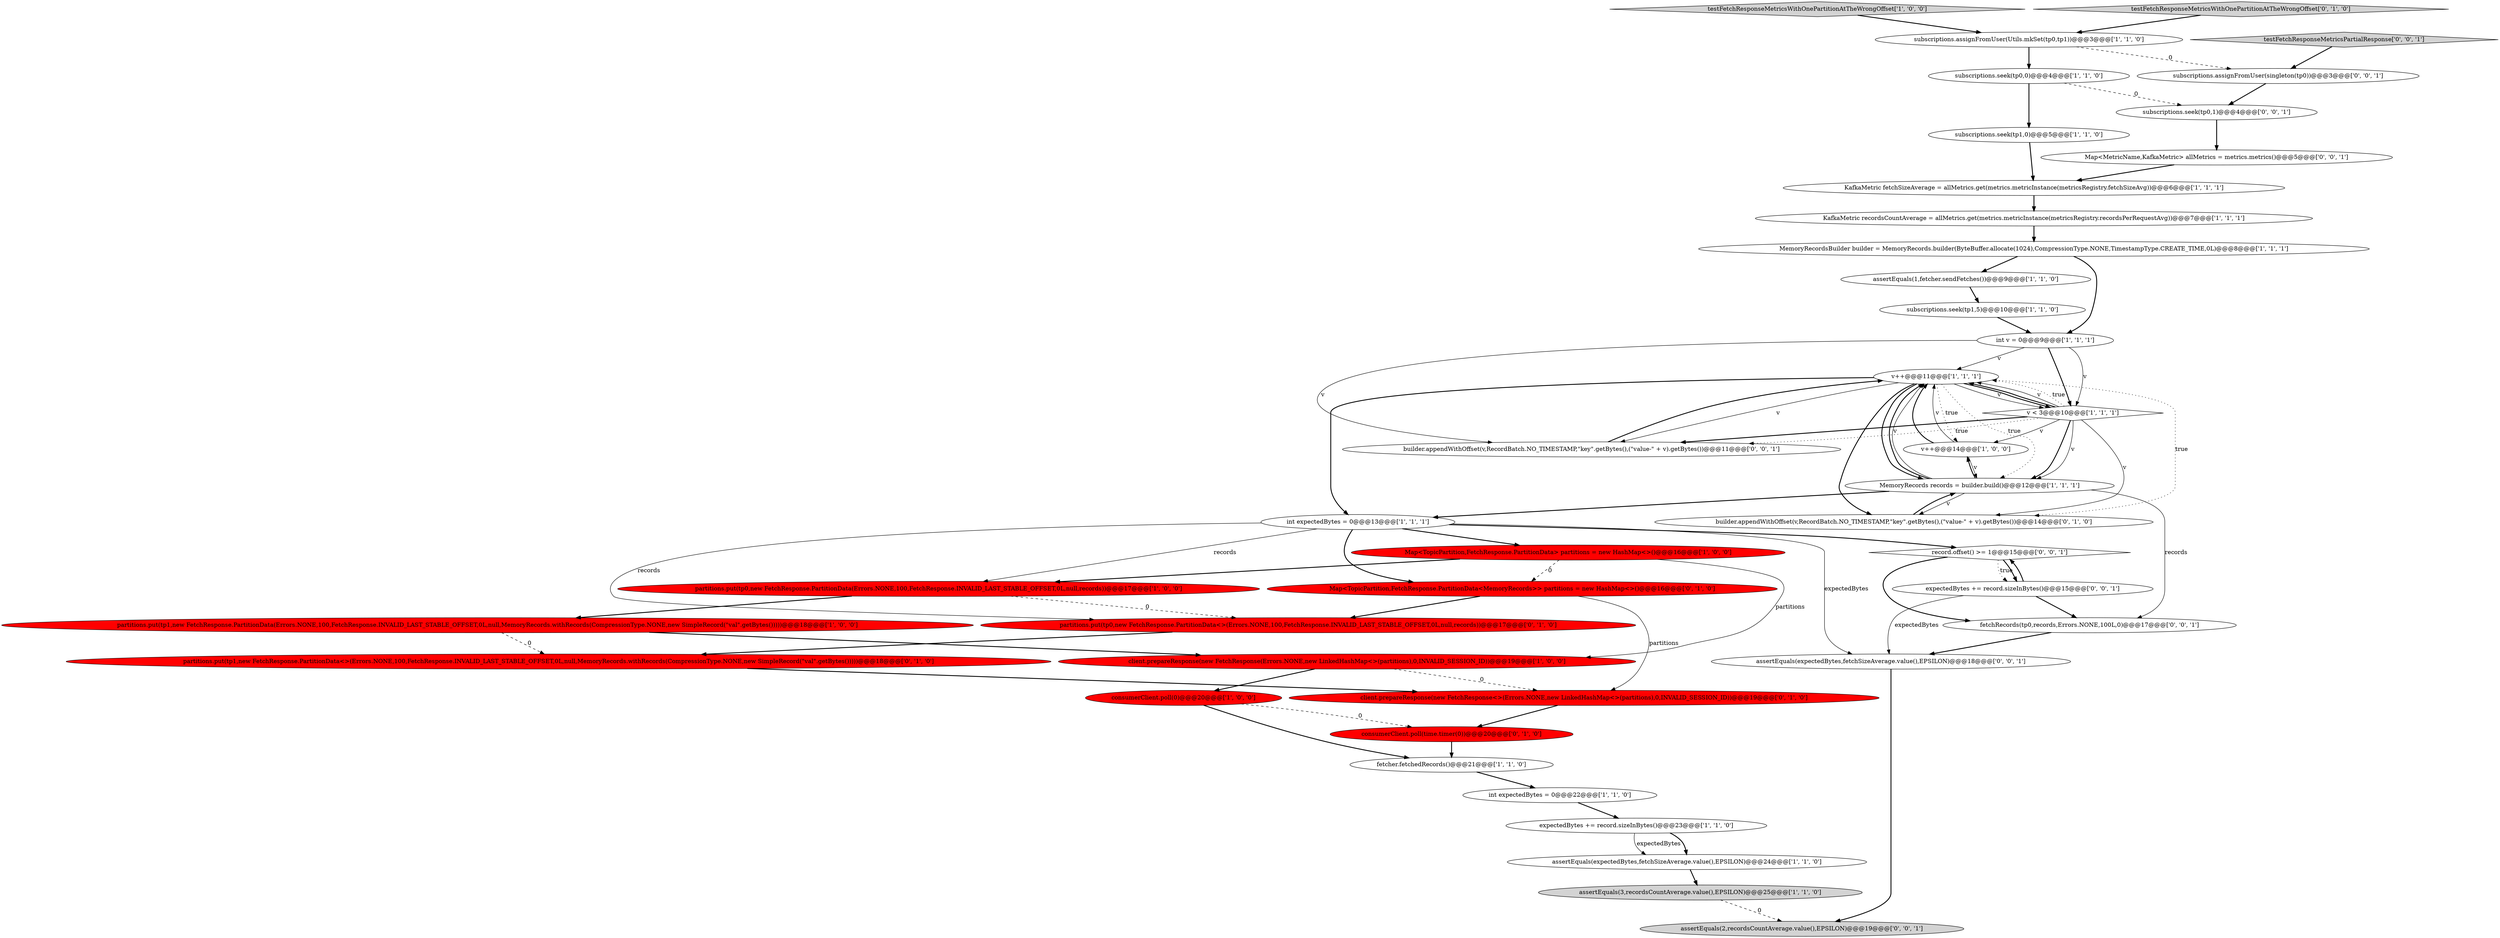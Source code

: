 digraph {
4 [style = filled, label = "subscriptions.seek(tp1,5)@@@10@@@['1', '1', '0']", fillcolor = white, shape = ellipse image = "AAA0AAABBB1BBB"];
24 [style = filled, label = "expectedBytes += record.sizeInBytes()@@@23@@@['1', '1', '0']", fillcolor = white, shape = ellipse image = "AAA0AAABBB1BBB"];
22 [style = filled, label = "int expectedBytes = 0@@@22@@@['1', '1', '0']", fillcolor = white, shape = ellipse image = "AAA0AAABBB1BBB"];
17 [style = filled, label = "v++@@@11@@@['1', '1', '1']", fillcolor = white, shape = ellipse image = "AAA0AAABBB1BBB"];
38 [style = filled, label = "fetchRecords(tp0,records,Errors.NONE,100L,0)@@@17@@@['0', '0', '1']", fillcolor = white, shape = ellipse image = "AAA0AAABBB3BBB"];
23 [style = filled, label = "consumerClient.poll(0)@@@20@@@['1', '0', '0']", fillcolor = red, shape = ellipse image = "AAA1AAABBB1BBB"];
6 [style = filled, label = "client.prepareResponse(new FetchResponse(Errors.NONE,new LinkedHashMap<>(partitions),0,INVALID_SESSION_ID))@@@19@@@['1', '0', '0']", fillcolor = red, shape = ellipse image = "AAA1AAABBB1BBB"];
8 [style = filled, label = "partitions.put(tp0,new FetchResponse.PartitionData(Errors.NONE,100,FetchResponse.INVALID_LAST_STABLE_OFFSET,0L,null,records))@@@17@@@['1', '0', '0']", fillcolor = red, shape = ellipse image = "AAA1AAABBB1BBB"];
0 [style = filled, label = "testFetchResponseMetricsWithOnePartitionAtTheWrongOffset['1', '0', '0']", fillcolor = lightgray, shape = diamond image = "AAA0AAABBB1BBB"];
1 [style = filled, label = "v++@@@14@@@['1', '0', '0']", fillcolor = white, shape = ellipse image = "AAA0AAABBB1BBB"];
2 [style = filled, label = "assertEquals(expectedBytes,fetchSizeAverage.value(),EPSILON)@@@24@@@['1', '1', '0']", fillcolor = white, shape = ellipse image = "AAA0AAABBB1BBB"];
3 [style = filled, label = "v < 3@@@10@@@['1', '1', '1']", fillcolor = white, shape = diamond image = "AAA0AAABBB1BBB"];
5 [style = filled, label = "KafkaMetric fetchSizeAverage = allMetrics.get(metrics.metricInstance(metricsRegistry.fetchSizeAvg))@@@6@@@['1', '1', '1']", fillcolor = white, shape = ellipse image = "AAA0AAABBB1BBB"];
34 [style = filled, label = "testFetchResponseMetricsPartialResponse['0', '0', '1']", fillcolor = lightgray, shape = diamond image = "AAA0AAABBB3BBB"];
26 [style = filled, label = "testFetchResponseMetricsWithOnePartitionAtTheWrongOffset['0', '1', '0']", fillcolor = lightgray, shape = diamond image = "AAA0AAABBB2BBB"];
37 [style = filled, label = "builder.appendWithOffset(v,RecordBatch.NO_TIMESTAMP,\"key\".getBytes(),(\"value-\" + v).getBytes())@@@11@@@['0', '0', '1']", fillcolor = white, shape = ellipse image = "AAA0AAABBB3BBB"];
25 [style = filled, label = "builder.appendWithOffset(v,RecordBatch.NO_TIMESTAMP,\"key\".getBytes(),(\"value-\" + v).getBytes())@@@14@@@['0', '1', '0']", fillcolor = white, shape = ellipse image = "AAA0AAABBB2BBB"];
11 [style = filled, label = "assertEquals(1,fetcher.sendFetches())@@@9@@@['1', '1', '0']", fillcolor = white, shape = ellipse image = "AAA0AAABBB1BBB"];
21 [style = filled, label = "int expectedBytes = 0@@@13@@@['1', '1', '1']", fillcolor = white, shape = ellipse image = "AAA0AAABBB1BBB"];
19 [style = filled, label = "partitions.put(tp1,new FetchResponse.PartitionData(Errors.NONE,100,FetchResponse.INVALID_LAST_STABLE_OFFSET,0L,null,MemoryRecords.withRecords(CompressionType.NONE,new SimpleRecord(\"val\".getBytes()))))@@@18@@@['1', '0', '0']", fillcolor = red, shape = ellipse image = "AAA1AAABBB1BBB"];
27 [style = filled, label = "partitions.put(tp0,new FetchResponse.PartitionData<>(Errors.NONE,100,FetchResponse.INVALID_LAST_STABLE_OFFSET,0L,null,records))@@@17@@@['0', '1', '0']", fillcolor = red, shape = ellipse image = "AAA1AAABBB2BBB"];
30 [style = filled, label = "client.prepareResponse(new FetchResponse<>(Errors.NONE,new LinkedHashMap<>(partitions),0,INVALID_SESSION_ID))@@@19@@@['0', '1', '0']", fillcolor = red, shape = ellipse image = "AAA1AAABBB2BBB"];
28 [style = filled, label = "consumerClient.poll(time.timer(0))@@@20@@@['0', '1', '0']", fillcolor = red, shape = ellipse image = "AAA1AAABBB2BBB"];
12 [style = filled, label = "Map<TopicPartition,FetchResponse.PartitionData> partitions = new HashMap<>()@@@16@@@['1', '0', '0']", fillcolor = red, shape = ellipse image = "AAA1AAABBB1BBB"];
14 [style = filled, label = "assertEquals(3,recordsCountAverage.value(),EPSILON)@@@25@@@['1', '1', '0']", fillcolor = lightgray, shape = ellipse image = "AAA0AAABBB1BBB"];
15 [style = filled, label = "MemoryRecordsBuilder builder = MemoryRecords.builder(ByteBuffer.allocate(1024),CompressionType.NONE,TimestampType.CREATE_TIME,0L)@@@8@@@['1', '1', '1']", fillcolor = white, shape = ellipse image = "AAA0AAABBB1BBB"];
31 [style = filled, label = "partitions.put(tp1,new FetchResponse.PartitionData<>(Errors.NONE,100,FetchResponse.INVALID_LAST_STABLE_OFFSET,0L,null,MemoryRecords.withRecords(CompressionType.NONE,new SimpleRecord(\"val\".getBytes()))))@@@18@@@['0', '1', '0']", fillcolor = red, shape = ellipse image = "AAA1AAABBB2BBB"];
20 [style = filled, label = "subscriptions.seek(tp0,0)@@@4@@@['1', '1', '0']", fillcolor = white, shape = ellipse image = "AAA0AAABBB1BBB"];
33 [style = filled, label = "Map<MetricName,KafkaMetric> allMetrics = metrics.metrics()@@@5@@@['0', '0', '1']", fillcolor = white, shape = ellipse image = "AAA0AAABBB3BBB"];
29 [style = filled, label = "Map<TopicPartition,FetchResponse.PartitionData<MemoryRecords>> partitions = new HashMap<>()@@@16@@@['0', '1', '0']", fillcolor = red, shape = ellipse image = "AAA1AAABBB2BBB"];
40 [style = filled, label = "record.offset() >= 1@@@15@@@['0', '0', '1']", fillcolor = white, shape = diamond image = "AAA0AAABBB3BBB"];
41 [style = filled, label = "assertEquals(expectedBytes,fetchSizeAverage.value(),EPSILON)@@@18@@@['0', '0', '1']", fillcolor = white, shape = ellipse image = "AAA0AAABBB3BBB"];
39 [style = filled, label = "subscriptions.seek(tp0,1)@@@4@@@['0', '0', '1']", fillcolor = white, shape = ellipse image = "AAA0AAABBB3BBB"];
7 [style = filled, label = "subscriptions.seek(tp1,0)@@@5@@@['1', '1', '0']", fillcolor = white, shape = ellipse image = "AAA0AAABBB1BBB"];
9 [style = filled, label = "fetcher.fetchedRecords()@@@21@@@['1', '1', '0']", fillcolor = white, shape = ellipse image = "AAA0AAABBB1BBB"];
16 [style = filled, label = "KafkaMetric recordsCountAverage = allMetrics.get(metrics.metricInstance(metricsRegistry.recordsPerRequestAvg))@@@7@@@['1', '1', '1']", fillcolor = white, shape = ellipse image = "AAA0AAABBB1BBB"];
10 [style = filled, label = "subscriptions.assignFromUser(Utils.mkSet(tp0,tp1))@@@3@@@['1', '1', '0']", fillcolor = white, shape = ellipse image = "AAA0AAABBB1BBB"];
18 [style = filled, label = "MemoryRecords records = builder.build()@@@12@@@['1', '1', '1']", fillcolor = white, shape = ellipse image = "AAA0AAABBB1BBB"];
32 [style = filled, label = "subscriptions.assignFromUser(singleton(tp0))@@@3@@@['0', '0', '1']", fillcolor = white, shape = ellipse image = "AAA0AAABBB3BBB"];
36 [style = filled, label = "expectedBytes += record.sizeInBytes()@@@15@@@['0', '0', '1']", fillcolor = white, shape = ellipse image = "AAA0AAABBB3BBB"];
35 [style = filled, label = "assertEquals(2,recordsCountAverage.value(),EPSILON)@@@19@@@['0', '0', '1']", fillcolor = lightgray, shape = ellipse image = "AAA0AAABBB3BBB"];
13 [style = filled, label = "int v = 0@@@9@@@['1', '1', '1']", fillcolor = white, shape = ellipse image = "AAA0AAABBB1BBB"];
17->25 [style = bold, label=""];
3->17 [style = solid, label="v"];
26->10 [style = bold, label=""];
17->1 [style = dotted, label="true"];
23->28 [style = dashed, label="0"];
28->9 [style = bold, label=""];
17->3 [style = solid, label="v"];
38->41 [style = bold, label=""];
40->36 [style = dotted, label="true"];
40->38 [style = bold, label=""];
3->18 [style = bold, label=""];
30->28 [style = bold, label=""];
15->11 [style = bold, label=""];
18->38 [style = solid, label="records"];
10->32 [style = dashed, label="0"];
2->14 [style = bold, label=""];
31->30 [style = bold, label=""];
13->37 [style = solid, label="v"];
34->32 [style = bold, label=""];
29->30 [style = solid, label="partitions"];
20->39 [style = dashed, label="0"];
17->21 [style = bold, label=""];
15->13 [style = bold, label=""];
3->1 [style = solid, label="v"];
3->18 [style = solid, label="v"];
27->31 [style = bold, label=""];
18->17 [style = solid, label="v"];
19->6 [style = bold, label=""];
1->17 [style = bold, label=""];
36->41 [style = solid, label="expectedBytes"];
29->27 [style = bold, label=""];
7->5 [style = bold, label=""];
21->29 [style = bold, label=""];
18->1 [style = bold, label=""];
18->25 [style = solid, label="v"];
13->3 [style = solid, label="v"];
14->35 [style = dashed, label="0"];
3->17 [style = dotted, label="true"];
20->7 [style = bold, label=""];
9->22 [style = bold, label=""];
36->40 [style = bold, label=""];
17->37 [style = solid, label="v"];
3->37 [style = bold, label=""];
17->18 [style = dotted, label="true"];
6->23 [style = bold, label=""];
4->13 [style = bold, label=""];
11->4 [style = bold, label=""];
25->18 [style = bold, label=""];
3->37 [style = dotted, label="true"];
33->5 [style = bold, label=""];
1->18 [style = solid, label="v"];
39->33 [style = bold, label=""];
21->12 [style = bold, label=""];
5->16 [style = bold, label=""];
13->17 [style = solid, label="v"];
17->25 [style = dotted, label="true"];
40->36 [style = bold, label=""];
12->8 [style = bold, label=""];
17->3 [style = bold, label=""];
24->2 [style = solid, label="expectedBytes"];
3->17 [style = bold, label=""];
21->41 [style = solid, label="expectedBytes"];
32->39 [style = bold, label=""];
21->27 [style = solid, label="records"];
18->21 [style = bold, label=""];
19->31 [style = dashed, label="0"];
41->35 [style = bold, label=""];
16->15 [style = bold, label=""];
10->20 [style = bold, label=""];
1->17 [style = solid, label="v"];
24->2 [style = bold, label=""];
8->19 [style = bold, label=""];
37->17 [style = bold, label=""];
18->17 [style = bold, label=""];
21->8 [style = solid, label="records"];
0->10 [style = bold, label=""];
12->6 [style = solid, label="partitions"];
13->3 [style = bold, label=""];
12->29 [style = dashed, label="0"];
21->40 [style = bold, label=""];
8->27 [style = dashed, label="0"];
6->30 [style = dashed, label="0"];
36->38 [style = bold, label=""];
22->24 [style = bold, label=""];
3->25 [style = solid, label="v"];
23->9 [style = bold, label=""];
17->18 [style = bold, label=""];
}
